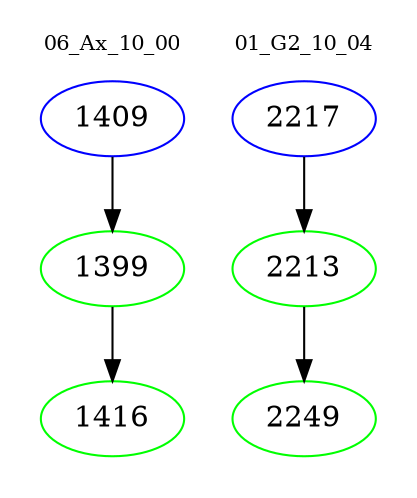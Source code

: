 digraph{
subgraph cluster_0 {
color = white
label = "06_Ax_10_00";
fontsize=10;
T0_1409 [label="1409", color="blue"]
T0_1409 -> T0_1399 [color="black"]
T0_1399 [label="1399", color="green"]
T0_1399 -> T0_1416 [color="black"]
T0_1416 [label="1416", color="green"]
}
subgraph cluster_1 {
color = white
label = "01_G2_10_04";
fontsize=10;
T1_2217 [label="2217", color="blue"]
T1_2217 -> T1_2213 [color="black"]
T1_2213 [label="2213", color="green"]
T1_2213 -> T1_2249 [color="black"]
T1_2249 [label="2249", color="green"]
}
}

